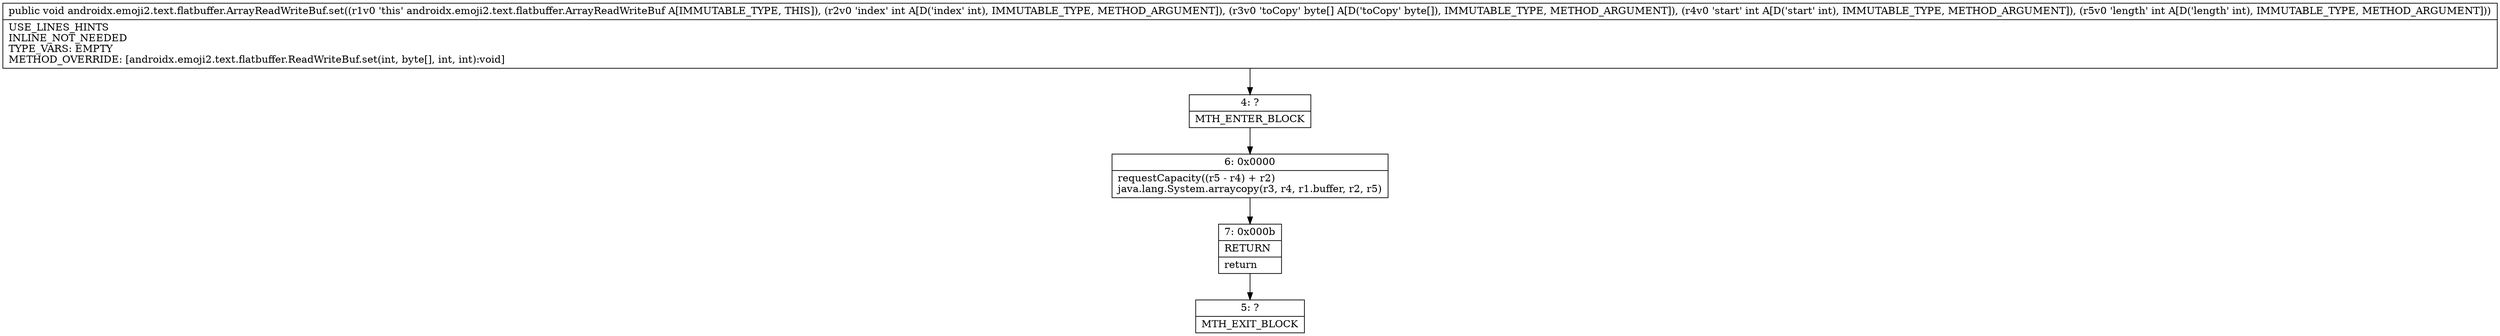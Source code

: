 digraph "CFG forandroidx.emoji2.text.flatbuffer.ArrayReadWriteBuf.set(I[BII)V" {
Node_4 [shape=record,label="{4\:\ ?|MTH_ENTER_BLOCK\l}"];
Node_6 [shape=record,label="{6\:\ 0x0000|requestCapacity((r5 \- r4) + r2)\ljava.lang.System.arraycopy(r3, r4, r1.buffer, r2, r5)\l}"];
Node_7 [shape=record,label="{7\:\ 0x000b|RETURN\l|return\l}"];
Node_5 [shape=record,label="{5\:\ ?|MTH_EXIT_BLOCK\l}"];
MethodNode[shape=record,label="{public void androidx.emoji2.text.flatbuffer.ArrayReadWriteBuf.set((r1v0 'this' androidx.emoji2.text.flatbuffer.ArrayReadWriteBuf A[IMMUTABLE_TYPE, THIS]), (r2v0 'index' int A[D('index' int), IMMUTABLE_TYPE, METHOD_ARGUMENT]), (r3v0 'toCopy' byte[] A[D('toCopy' byte[]), IMMUTABLE_TYPE, METHOD_ARGUMENT]), (r4v0 'start' int A[D('start' int), IMMUTABLE_TYPE, METHOD_ARGUMENT]), (r5v0 'length' int A[D('length' int), IMMUTABLE_TYPE, METHOD_ARGUMENT]))  | USE_LINES_HINTS\lINLINE_NOT_NEEDED\lTYPE_VARS: EMPTY\lMETHOD_OVERRIDE: [androidx.emoji2.text.flatbuffer.ReadWriteBuf.set(int, byte[], int, int):void]\l}"];
MethodNode -> Node_4;Node_4 -> Node_6;
Node_6 -> Node_7;
Node_7 -> Node_5;
}

